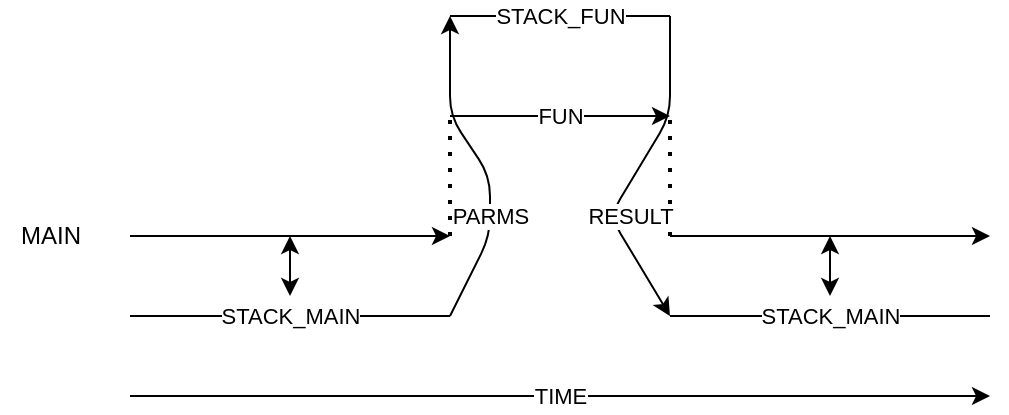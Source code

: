 <mxfile version="13.9.9" type="device"><diagram id="jillx71OAIKA8t-oI59E" name="Страница 1"><mxGraphModel dx="853" dy="493" grid="1" gridSize="10" guides="1" tooltips="1" connect="1" arrows="1" fold="1" page="1" pageScale="1" pageWidth="1654" pageHeight="1169" math="0" shadow="0"><root><mxCell id="0"/><mxCell id="1" parent="0"/><mxCell id="4_0ZTDKmuLVUfMboLI0C-1" value="" style="endArrow=classic;html=1;" edge="1" parent="1"><mxGeometry width="50" height="50" relative="1" as="geometry"><mxPoint x="290" y="320" as="sourcePoint"/><mxPoint x="450" y="320" as="targetPoint"/></mxGeometry></mxCell><mxCell id="4_0ZTDKmuLVUfMboLI0C-2" value="TIME" style="endArrow=classic;html=1;" edge="1" parent="1"><mxGeometry width="50" height="50" relative="1" as="geometry"><mxPoint x="290" y="400" as="sourcePoint"/><mxPoint x="720" y="400" as="targetPoint"/></mxGeometry></mxCell><mxCell id="4_0ZTDKmuLVUfMboLI0C-3" value="MAIN" style="text;html=1;resizable=0;autosize=1;align=center;verticalAlign=middle;points=[];fillColor=none;strokeColor=none;rounded=0;" vertex="1" parent="1"><mxGeometry x="225" y="310" width="50" height="20" as="geometry"/></mxCell><mxCell id="4_0ZTDKmuLVUfMboLI0C-4" value="FUN" style="endArrow=classic;html=1;" edge="1" parent="1"><mxGeometry width="50" height="50" relative="1" as="geometry"><mxPoint x="450" y="260" as="sourcePoint"/><mxPoint x="560" y="260" as="targetPoint"/></mxGeometry></mxCell><mxCell id="4_0ZTDKmuLVUfMboLI0C-5" value="" style="endArrow=none;dashed=1;html=1;dashPattern=1 3;strokeWidth=2;" edge="1" parent="1"><mxGeometry width="50" height="50" relative="1" as="geometry"><mxPoint x="450" y="320" as="sourcePoint"/><mxPoint x="450" y="260" as="targetPoint"/><Array as="points"><mxPoint x="450" y="300"/></Array></mxGeometry></mxCell><mxCell id="4_0ZTDKmuLVUfMboLI0C-6" value="" style="endArrow=classic;html=1;" edge="1" parent="1"><mxGeometry width="50" height="50" relative="1" as="geometry"><mxPoint x="560" y="320" as="sourcePoint"/><mxPoint x="720" y="320" as="targetPoint"/></mxGeometry></mxCell><mxCell id="4_0ZTDKmuLVUfMboLI0C-7" value="" style="endArrow=none;dashed=1;html=1;dashPattern=1 3;strokeWidth=2;" edge="1" parent="1"><mxGeometry width="50" height="50" relative="1" as="geometry"><mxPoint x="560" y="320" as="sourcePoint"/><mxPoint x="560" y="260" as="targetPoint"/><Array as="points"><mxPoint x="560" y="300"/></Array></mxGeometry></mxCell><mxCell id="4_0ZTDKmuLVUfMboLI0C-8" value="STACK_MAIN" style="endArrow=none;html=1;" edge="1" parent="1"><mxGeometry width="50" height="50" relative="1" as="geometry"><mxPoint x="290" y="360" as="sourcePoint"/><mxPoint x="450" y="360" as="targetPoint"/><Array as="points"/></mxGeometry></mxCell><mxCell id="4_0ZTDKmuLVUfMboLI0C-9" value="STACK_MAIN" style="endArrow=none;html=1;" edge="1" parent="1"><mxGeometry width="50" height="50" relative="1" as="geometry"><mxPoint x="560" y="360" as="sourcePoint"/><mxPoint x="720" y="360" as="targetPoint"/><Array as="points"/></mxGeometry></mxCell><mxCell id="4_0ZTDKmuLVUfMboLI0C-10" value="" style="endArrow=classic;startArrow=classic;html=1;" edge="1" parent="1"><mxGeometry width="50" height="50" relative="1" as="geometry"><mxPoint x="370" y="350" as="sourcePoint"/><mxPoint x="370" y="320" as="targetPoint"/></mxGeometry></mxCell><mxCell id="4_0ZTDKmuLVUfMboLI0C-11" value="" style="endArrow=classic;startArrow=classic;html=1;" edge="1" parent="1"><mxGeometry width="50" height="50" relative="1" as="geometry"><mxPoint x="640" y="350" as="sourcePoint"/><mxPoint x="640" y="320" as="targetPoint"/></mxGeometry></mxCell><mxCell id="4_0ZTDKmuLVUfMboLI0C-12" value="STACK_FUN" style="endArrow=none;html=1;" edge="1" parent="1"><mxGeometry width="50" height="50" relative="1" as="geometry"><mxPoint x="450" y="210" as="sourcePoint"/><mxPoint x="560" y="210" as="targetPoint"/><Array as="points"/></mxGeometry></mxCell><mxCell id="4_0ZTDKmuLVUfMboLI0C-14" value="PARMS" style="endArrow=classic;html=1;" edge="1" parent="1"><mxGeometry x="-0.319" width="50" height="50" relative="1" as="geometry"><mxPoint x="450" y="360" as="sourcePoint"/><mxPoint x="450" y="210" as="targetPoint"/><Array as="points"><mxPoint x="470" y="320"/><mxPoint x="470" y="290"/><mxPoint x="450" y="260"/></Array><mxPoint as="offset"/></mxGeometry></mxCell><mxCell id="4_0ZTDKmuLVUfMboLI0C-16" value="RESULT" style="endArrow=classic;html=1;" edge="1" parent="1"><mxGeometry x="0.238" y="9" width="50" height="50" relative="1" as="geometry"><mxPoint x="560" y="210" as="sourcePoint"/><mxPoint x="560" y="360" as="targetPoint"/><Array as="points"><mxPoint x="560" y="260"/><mxPoint x="530" y="310"/></Array><mxPoint as="offset"/></mxGeometry></mxCell></root></mxGraphModel></diagram></mxfile>